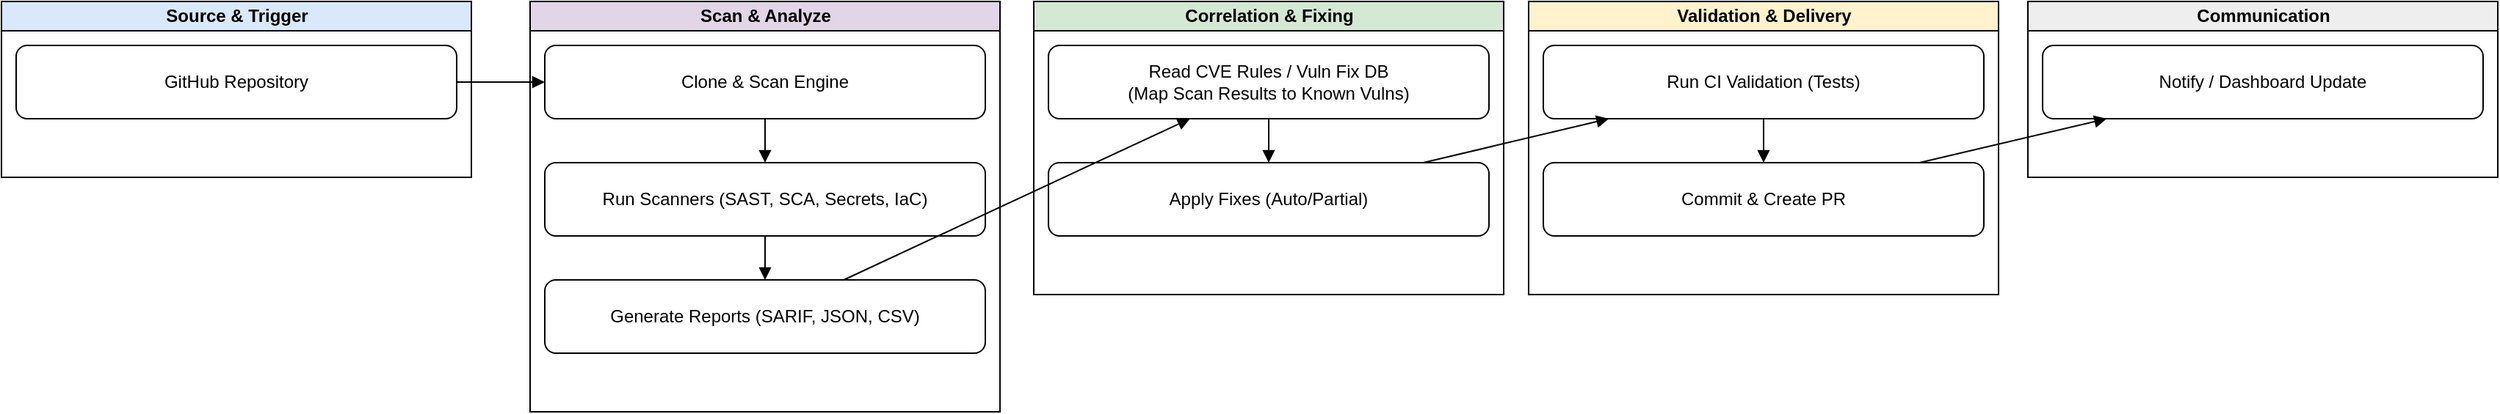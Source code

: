 <mxfile version="27.0.9">
  <diagram name="Vulnerability Flow" id="flow1">
    <mxGraphModel dx="1428" dy="626" grid="1" gridSize="10" guides="1" tooltips="1" connect="1" arrows="1" fold="1" page="1" pageScale="1" pageWidth="827" pageHeight="1169" math="0" shadow="0">
      <root>
        <mxCell id="0" />
        <mxCell id="1" parent="0" />
        <mxCell id="2" value="Source &amp; Trigger" style="swimlane;html=1;startSize=20;fillColor=#dae8fc;strokeColor=#000000;" parent="1" vertex="1">
          <mxGeometry x="40" y="80" width="320" height="120" as="geometry" />
        </mxCell>
        <mxCell id="3" value="GitHub Repository" style="rounded=1;whiteSpace=wrap;html=1;fillColor=white;strokeColor=#000000;" parent="2" vertex="1">
          <mxGeometry x="10" y="30" width="300" height="50" as="geometry" />
        </mxCell>
        <mxCell id="4" value="Scan &amp; Analyze" style="swimlane;html=1;startSize=20;fillColor=#e1d5e7;strokeColor=#000000;" parent="1" vertex="1">
          <mxGeometry x="400" y="80" width="320" height="280" as="geometry" />
        </mxCell>
        <mxCell id="5" value="Clone &amp; Scan Engine" style="rounded=1;whiteSpace=wrap;html=1;fillColor=white;strokeColor=#000000;" parent="4" vertex="1">
          <mxGeometry x="10" y="30" width="300" height="50" as="geometry" />
        </mxCell>
        <mxCell id="6" value="Run Scanners (SAST, SCA, Secrets, IaC)" style="rounded=1;whiteSpace=wrap;html=1;fillColor=white;strokeColor=#000000;" parent="4" vertex="1">
          <mxGeometry x="10" y="110" width="300" height="50" as="geometry" />
        </mxCell>
        <mxCell id="7" value="Generate Reports (SARIF, JSON, CSV)" style="rounded=1;whiteSpace=wrap;html=1;fillColor=white;strokeColor=#000000;" parent="4" vertex="1">
          <mxGeometry x="10" y="190" width="300" height="50" as="geometry" />
        </mxCell>
        <mxCell id="8" value="Correlation &amp; Fixing" style="swimlane;html=1;startSize=20;fillColor=#d5e8d4;strokeColor=#000000;" parent="1" vertex="1">
          <mxGeometry x="743" y="80" width="320" height="200" as="geometry" />
        </mxCell>
        <mxCell id="9" value="Read CVE Rules / Vuln Fix DB&#xa;(Map Scan Results to Known Vulns)" style="rounded=1;whiteSpace=wrap;html=1;fillColor=white;strokeColor=#000000;" parent="8" vertex="1">
          <mxGeometry x="10" y="30" width="300" height="50" as="geometry" />
        </mxCell>
        <mxCell id="10" value="Apply Fixes (Auto/Partial)" style="rounded=1;whiteSpace=wrap;html=1;fillColor=white;strokeColor=#000000;" parent="8" vertex="1">
          <mxGeometry x="10" y="110" width="300" height="50" as="geometry" />
        </mxCell>
        <mxCell id="11" value="Validation &amp; Delivery" style="swimlane;html=1;startSize=20;fillColor=#fff2cc;strokeColor=#000000;" parent="1" vertex="1">
          <mxGeometry x="1080" y="80" width="320" height="200" as="geometry" />
        </mxCell>
        <mxCell id="12" value="Run CI Validation (Tests)" style="rounded=1;whiteSpace=wrap;html=1;fillColor=white;strokeColor=#000000;" parent="11" vertex="1">
          <mxGeometry x="10" y="30" width="300" height="50" as="geometry" />
        </mxCell>
        <mxCell id="13" value="Commit &amp; Create PR" style="rounded=1;whiteSpace=wrap;html=1;fillColor=white;strokeColor=#000000;" parent="11" vertex="1">
          <mxGeometry x="10" y="110" width="300" height="50" as="geometry" />
        </mxCell>
        <mxCell id="14" value="Communication" style="swimlane;html=1;startSize=20;fillColor=#eeeeee;strokeColor=#000000;" parent="1" vertex="1">
          <mxGeometry x="1420" y="80" width="320" height="120" as="geometry" />
        </mxCell>
        <mxCell id="15" value="Notify / Dashboard Update" style="rounded=1;whiteSpace=wrap;html=1;fillColor=white;strokeColor=#000000;" parent="14" vertex="1">
          <mxGeometry x="10" y="30" width="300" height="50" as="geometry" />
        </mxCell>
        <mxCell id="16" style="endArrow=block;html=1;" parent="1" source="3" target="5" edge="1">
          <mxGeometry relative="1" as="geometry" />
        </mxCell>
        <mxCell id="17" style="endArrow=block;html=1;" parent="1" source="5" target="6" edge="1">
          <mxGeometry relative="1" as="geometry" />
        </mxCell>
        <mxCell id="18" style="endArrow=block;html=1;" parent="1" source="6" target="7" edge="1">
          <mxGeometry relative="1" as="geometry" />
        </mxCell>
        <mxCell id="19" style="endArrow=block;html=1;" parent="1" source="7" target="9" edge="1">
          <mxGeometry relative="1" as="geometry" />
        </mxCell>
        <mxCell id="20" style="endArrow=block;html=1;" parent="1" source="9" target="10" edge="1">
          <mxGeometry relative="1" as="geometry" />
        </mxCell>
        <mxCell id="21" style="endArrow=block;html=1;" parent="1" source="10" target="12" edge="1">
          <mxGeometry relative="1" as="geometry" />
        </mxCell>
        <mxCell id="22" style="endArrow=block;html=1;" parent="1" source="12" target="13" edge="1">
          <mxGeometry relative="1" as="geometry" />
        </mxCell>
        <mxCell id="23" style="endArrow=block;html=1;" parent="1" source="13" target="15" edge="1">
          <mxGeometry relative="1" as="geometry" />
        </mxCell>
      </root>
    </mxGraphModel>
  </diagram>
</mxfile>
